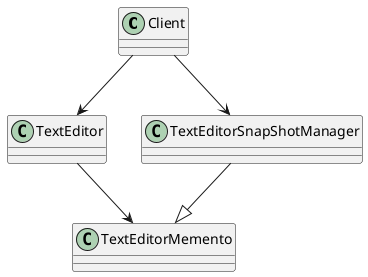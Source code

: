 @startuml
Client --> TextEditor
Client --> TextEditorSnapShotManager
TextEditor --> TextEditorMemento
TextEditorSnapShotManager --|> TextEditorMemento


class Client
class TextEditor
class TextEditorSnapShotManager
class TextEditorMemento
@enduml